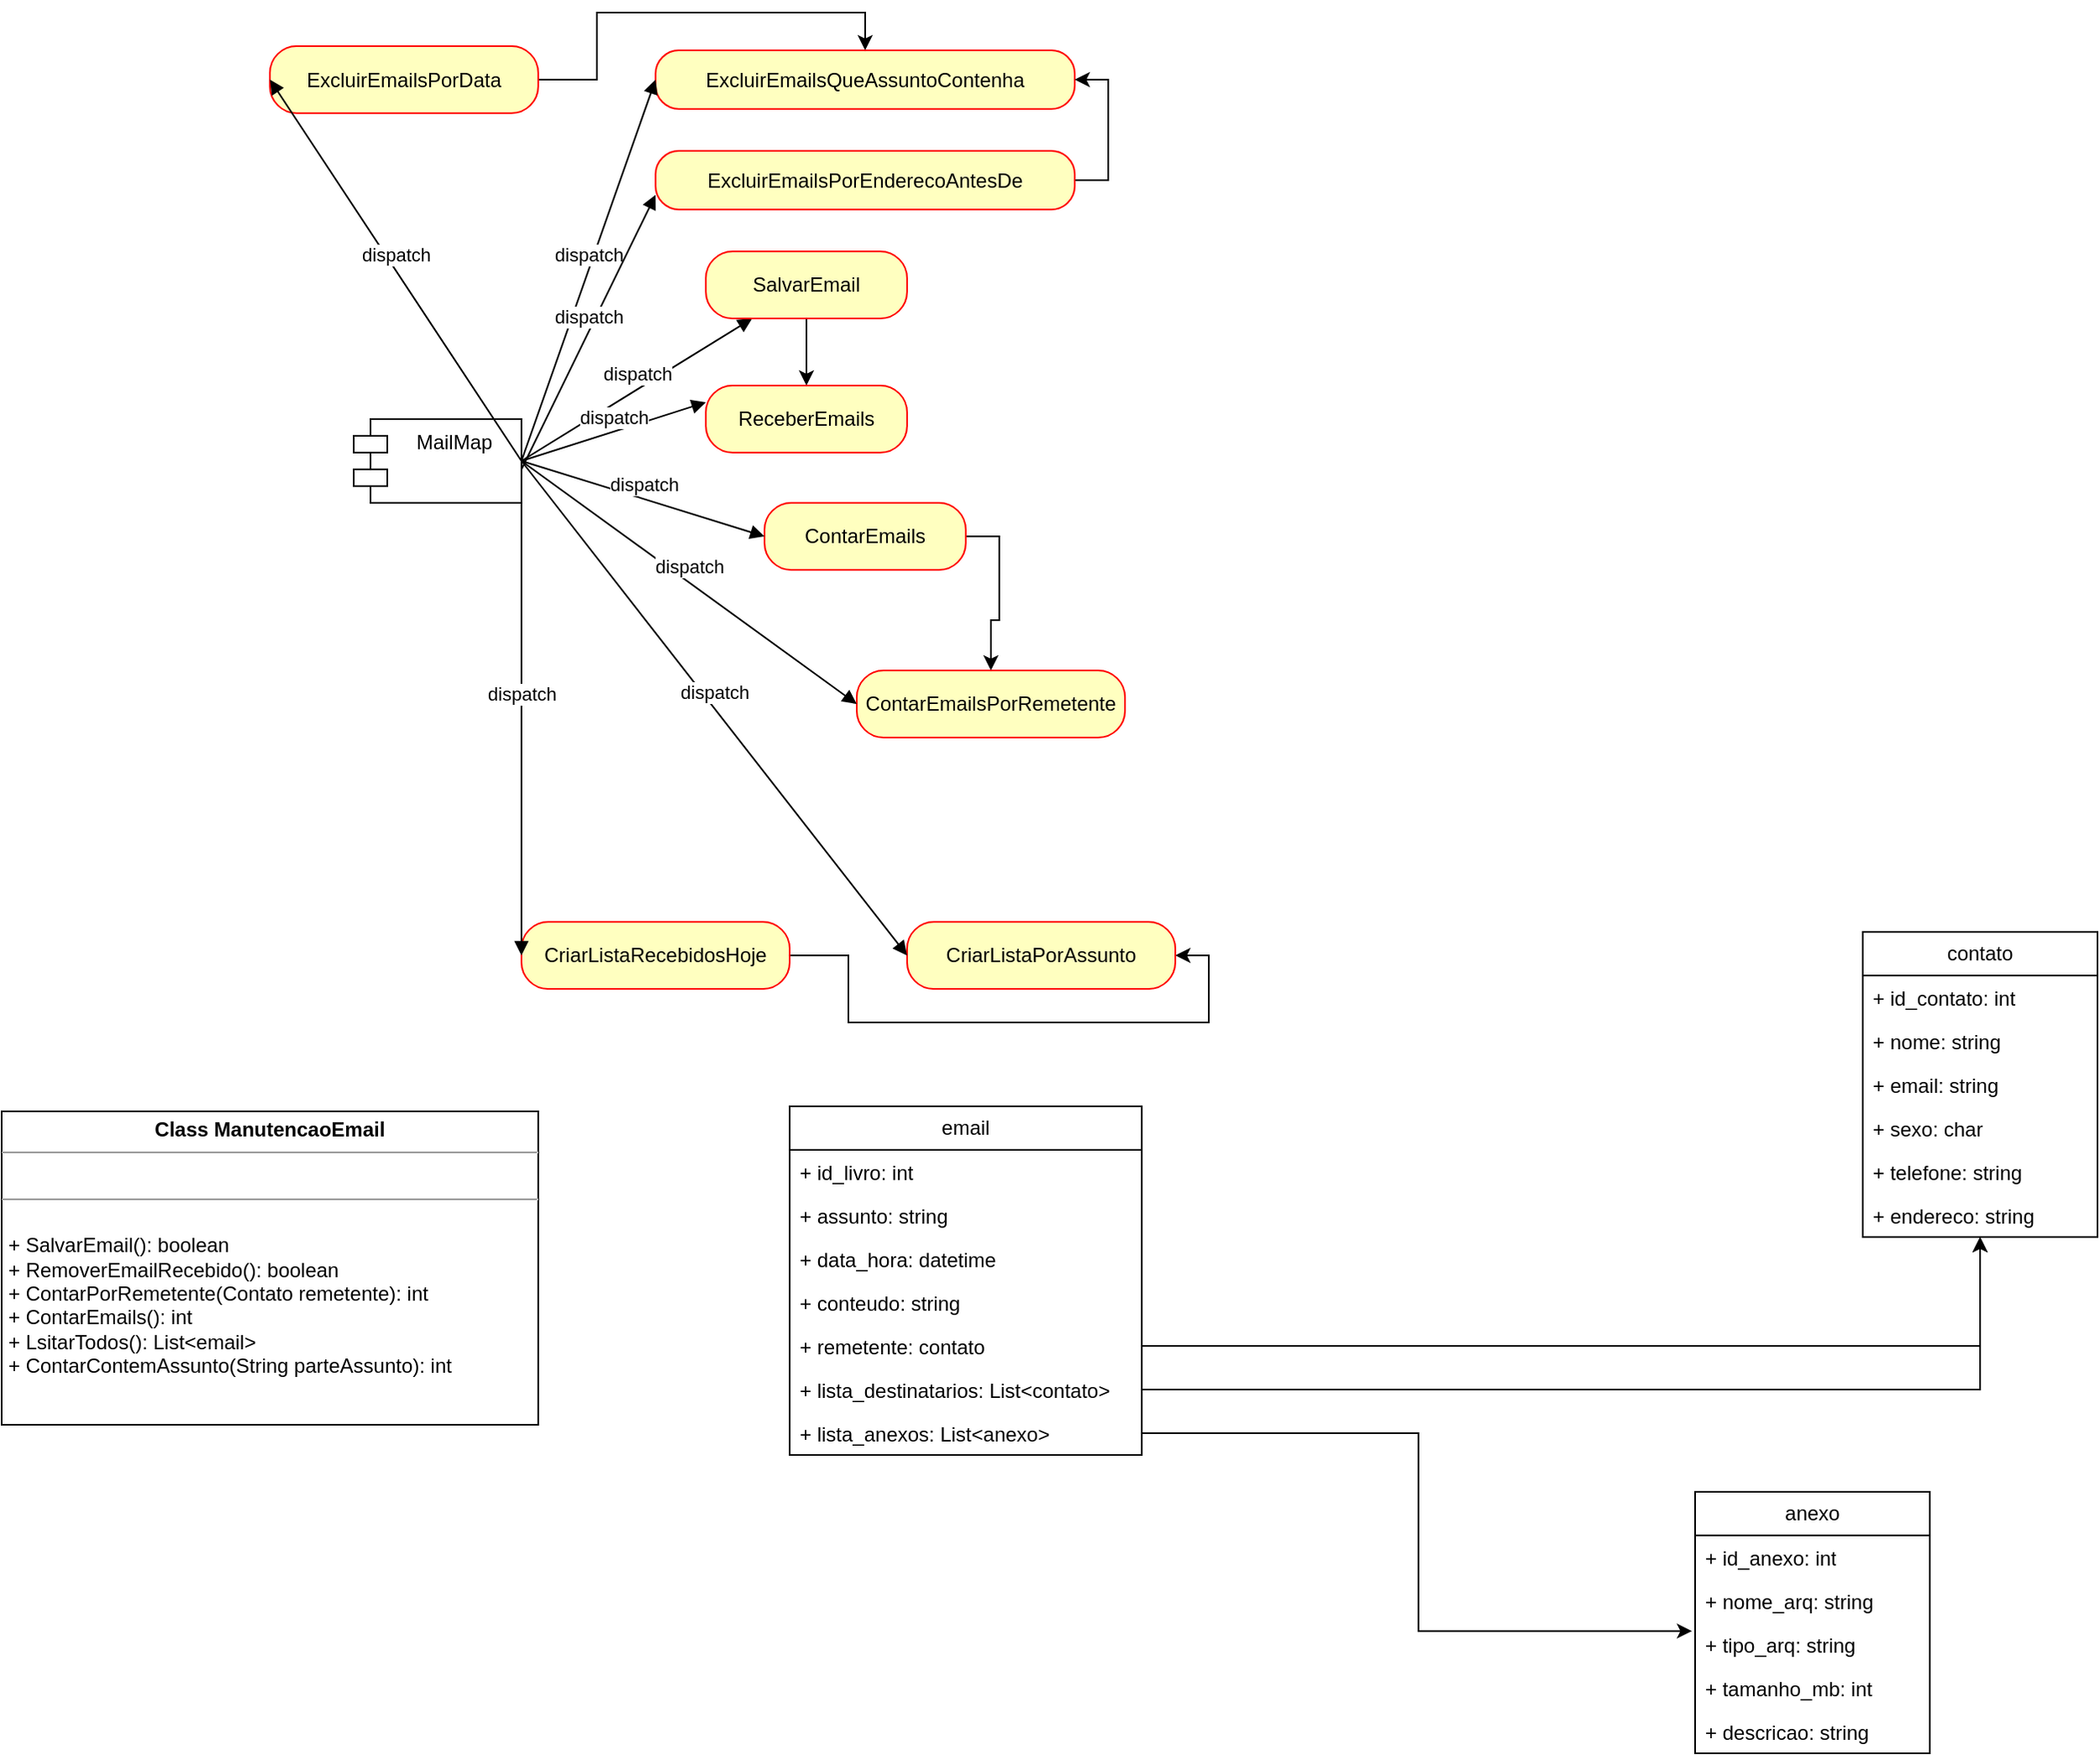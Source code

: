 <mxfile version="20.5.1" type="device" pages="2"><diagram name="Página-1" id="P6RTze07SMLhdZGsH7tR"><mxGraphModel dx="1946" dy="1400" grid="1" gridSize="10" guides="1" tooltips="1" connect="1" arrows="1" fold="1" page="0" pageScale="0.5" pageWidth="827" pageHeight="1169" math="0" shadow="0"><root><mxCell id="0"/><mxCell id="1" parent="0"/><mxCell id="bWB5HU2DyL7P9xEXCVta-12" value="email" style="swimlane;fontStyle=0;childLayout=stackLayout;horizontal=1;startSize=26;fillColor=none;horizontalStack=0;resizeParent=1;resizeParentMax=0;resizeLast=0;collapsible=1;marginBottom=0;whiteSpace=wrap;html=1;" parent="1" vertex="1"><mxGeometry x="40" y="220" width="210" height="208" as="geometry"/></mxCell><mxCell id="tcx8inSMVFt6JUJdeJ5o-15" value="+ id_livro: int" style="text;strokeColor=none;fillColor=none;align=left;verticalAlign=top;spacingLeft=4;spacingRight=4;overflow=hidden;rotatable=0;points=[[0,0.5],[1,0.5]];portConstraint=eastwest;whiteSpace=wrap;html=1;" parent="bWB5HU2DyL7P9xEXCVta-12" vertex="1"><mxGeometry y="26" width="210" height="26" as="geometry"/></mxCell><mxCell id="bWB5HU2DyL7P9xEXCVta-13" value="+ assunto: string" style="text;strokeColor=none;fillColor=none;align=left;verticalAlign=top;spacingLeft=4;spacingRight=4;overflow=hidden;rotatable=0;points=[[0,0.5],[1,0.5]];portConstraint=eastwest;whiteSpace=wrap;html=1;" parent="bWB5HU2DyL7P9xEXCVta-12" vertex="1"><mxGeometry y="52" width="210" height="26" as="geometry"/></mxCell><mxCell id="bWB5HU2DyL7P9xEXCVta-14" value="+ data_hora: datetime" style="text;strokeColor=none;fillColor=none;align=left;verticalAlign=top;spacingLeft=4;spacingRight=4;overflow=hidden;rotatable=0;points=[[0,0.5],[1,0.5]];portConstraint=eastwest;whiteSpace=wrap;html=1;" parent="bWB5HU2DyL7P9xEXCVta-12" vertex="1"><mxGeometry y="78" width="210" height="26" as="geometry"/></mxCell><mxCell id="tcx8inSMVFt6JUJdeJ5o-1" value="+ conteudo: string" style="text;strokeColor=none;fillColor=none;align=left;verticalAlign=top;spacingLeft=4;spacingRight=4;overflow=hidden;rotatable=0;points=[[0,0.5],[1,0.5]];portConstraint=eastwest;whiteSpace=wrap;html=1;" parent="bWB5HU2DyL7P9xEXCVta-12" vertex="1"><mxGeometry y="104" width="210" height="26" as="geometry"/></mxCell><mxCell id="tcx8inSMVFt6JUJdeJ5o-4" value="+ remetente: contato" style="text;strokeColor=none;fillColor=none;align=left;verticalAlign=top;spacingLeft=4;spacingRight=4;overflow=hidden;rotatable=0;points=[[0,0.5],[1,0.5]];portConstraint=eastwest;whiteSpace=wrap;html=1;" parent="bWB5HU2DyL7P9xEXCVta-12" vertex="1"><mxGeometry y="130" width="210" height="26" as="geometry"/></mxCell><mxCell id="tcx8inSMVFt6JUJdeJ5o-3" value="+ lista_destinatarios: List&amp;lt;contato&amp;gt;" style="text;strokeColor=none;fillColor=none;align=left;verticalAlign=top;spacingLeft=4;spacingRight=4;overflow=hidden;rotatable=0;points=[[0,0.5],[1,0.5]];portConstraint=eastwest;whiteSpace=wrap;html=1;" parent="bWB5HU2DyL7P9xEXCVta-12" vertex="1"><mxGeometry y="156" width="210" height="26" as="geometry"/></mxCell><mxCell id="tcx8inSMVFt6JUJdeJ5o-2" value="+ lista_anexos: List&amp;lt;anexo&amp;gt;" style="text;strokeColor=none;fillColor=none;align=left;verticalAlign=top;spacingLeft=4;spacingRight=4;overflow=hidden;rotatable=0;points=[[0,0.5],[1,0.5]];portConstraint=eastwest;whiteSpace=wrap;html=1;" parent="bWB5HU2DyL7P9xEXCVta-12" vertex="1"><mxGeometry y="182" width="210" height="26" as="geometry"/></mxCell><mxCell id="bWB5HU2DyL7P9xEXCVta-42" style="edgeStyle=orthogonalEdgeStyle;rounded=0;orthogonalLoop=1;jettySize=auto;html=1;entryX=-0.013;entryY=0.195;entryDx=0;entryDy=0;entryPerimeter=0;" parent="1" source="tcx8inSMVFt6JUJdeJ5o-2" target="bWB5HU2DyL7P9xEXCVta-40" edge="1"><mxGeometry relative="1" as="geometry"/></mxCell><mxCell id="bWB5HU2DyL7P9xEXCVta-16" value="contato" style="swimlane;fontStyle=0;childLayout=stackLayout;horizontal=1;startSize=26;fillColor=none;horizontalStack=0;resizeParent=1;resizeParentMax=0;resizeLast=0;collapsible=1;marginBottom=0;whiteSpace=wrap;html=1;" parent="1" vertex="1"><mxGeometry x="680" y="116" width="140" height="182" as="geometry"/></mxCell><mxCell id="I4EgJCwwATL2IRZ8oYYQ-4" value="+ id_contato: int" style="text;strokeColor=none;fillColor=none;align=left;verticalAlign=top;spacingLeft=4;spacingRight=4;overflow=hidden;rotatable=0;points=[[0,0.5],[1,0.5]];portConstraint=eastwest;whiteSpace=wrap;html=1;" parent="bWB5HU2DyL7P9xEXCVta-16" vertex="1"><mxGeometry y="26" width="140" height="26" as="geometry"/></mxCell><mxCell id="bWB5HU2DyL7P9xEXCVta-17" value="+ nome: string" style="text;strokeColor=none;fillColor=none;align=left;verticalAlign=top;spacingLeft=4;spacingRight=4;overflow=hidden;rotatable=0;points=[[0,0.5],[1,0.5]];portConstraint=eastwest;whiteSpace=wrap;html=1;" parent="bWB5HU2DyL7P9xEXCVta-16" vertex="1"><mxGeometry y="52" width="140" height="26" as="geometry"/></mxCell><mxCell id="bWB5HU2DyL7P9xEXCVta-18" value="+ email: string" style="text;strokeColor=none;fillColor=none;align=left;verticalAlign=top;spacingLeft=4;spacingRight=4;overflow=hidden;rotatable=0;points=[[0,0.5],[1,0.5]];portConstraint=eastwest;whiteSpace=wrap;html=1;" parent="bWB5HU2DyL7P9xEXCVta-16" vertex="1"><mxGeometry y="78" width="140" height="26" as="geometry"/></mxCell><mxCell id="I4EgJCwwATL2IRZ8oYYQ-2" value="+ sexo: char" style="text;strokeColor=none;fillColor=none;align=left;verticalAlign=top;spacingLeft=4;spacingRight=4;overflow=hidden;rotatable=0;points=[[0,0.5],[1,0.5]];portConstraint=eastwest;whiteSpace=wrap;html=1;" parent="bWB5HU2DyL7P9xEXCVta-16" vertex="1"><mxGeometry y="104" width="140" height="26" as="geometry"/></mxCell><mxCell id="I4EgJCwwATL2IRZ8oYYQ-1" value="+ telefone: string" style="text;strokeColor=none;fillColor=none;align=left;verticalAlign=top;spacingLeft=4;spacingRight=4;overflow=hidden;rotatable=0;points=[[0,0.5],[1,0.5]];portConstraint=eastwest;whiteSpace=wrap;html=1;" parent="bWB5HU2DyL7P9xEXCVta-16" vertex="1"><mxGeometry y="130" width="140" height="26" as="geometry"/></mxCell><mxCell id="bWB5HU2DyL7P9xEXCVta-19" value="+ endereco: string" style="text;strokeColor=none;fillColor=none;align=left;verticalAlign=top;spacingLeft=4;spacingRight=4;overflow=hidden;rotatable=0;points=[[0,0.5],[1,0.5]];portConstraint=eastwest;whiteSpace=wrap;html=1;" parent="bWB5HU2DyL7P9xEXCVta-16" vertex="1"><mxGeometry y="156" width="140" height="26" as="geometry"/></mxCell><mxCell id="bWB5HU2DyL7P9xEXCVta-38" value="anexo" style="swimlane;fontStyle=0;childLayout=stackLayout;horizontal=1;startSize=26;fillColor=none;horizontalStack=0;resizeParent=1;resizeParentMax=0;resizeLast=0;collapsible=1;marginBottom=0;whiteSpace=wrap;html=1;" parent="1" vertex="1"><mxGeometry x="580" y="450" width="140" height="156" as="geometry"/></mxCell><mxCell id="I4EgJCwwATL2IRZ8oYYQ-5" value="+ id_anexo: int" style="text;strokeColor=none;fillColor=none;align=left;verticalAlign=top;spacingLeft=4;spacingRight=4;overflow=hidden;rotatable=0;points=[[0,0.5],[1,0.5]];portConstraint=eastwest;whiteSpace=wrap;html=1;" parent="bWB5HU2DyL7P9xEXCVta-38" vertex="1"><mxGeometry y="26" width="140" height="26" as="geometry"/></mxCell><mxCell id="bWB5HU2DyL7P9xEXCVta-39" value="+ nome_arq: string" style="text;strokeColor=none;fillColor=none;align=left;verticalAlign=top;spacingLeft=4;spacingRight=4;overflow=hidden;rotatable=0;points=[[0,0.5],[1,0.5]];portConstraint=eastwest;whiteSpace=wrap;html=1;" parent="bWB5HU2DyL7P9xEXCVta-38" vertex="1"><mxGeometry y="52" width="140" height="26" as="geometry"/></mxCell><mxCell id="bWB5HU2DyL7P9xEXCVta-40" value="+ tipo_arq: string" style="text;strokeColor=none;fillColor=none;align=left;verticalAlign=top;spacingLeft=4;spacingRight=4;overflow=hidden;rotatable=0;points=[[0,0.5],[1,0.5]];portConstraint=eastwest;whiteSpace=wrap;html=1;" parent="bWB5HU2DyL7P9xEXCVta-38" vertex="1"><mxGeometry y="78" width="140" height="26" as="geometry"/></mxCell><mxCell id="bWB5HU2DyL7P9xEXCVta-41" value="+ tamanho_mb: int" style="text;strokeColor=none;fillColor=none;align=left;verticalAlign=top;spacingLeft=4;spacingRight=4;overflow=hidden;rotatable=0;points=[[0,0.5],[1,0.5]];portConstraint=eastwest;whiteSpace=wrap;html=1;" parent="bWB5HU2DyL7P9xEXCVta-38" vertex="1"><mxGeometry y="104" width="140" height="26" as="geometry"/></mxCell><mxCell id="I4EgJCwwATL2IRZ8oYYQ-3" value="+ descricao: string" style="text;strokeColor=none;fillColor=none;align=left;verticalAlign=top;spacingLeft=4;spacingRight=4;overflow=hidden;rotatable=0;points=[[0,0.5],[1,0.5]];portConstraint=eastwest;whiteSpace=wrap;html=1;" parent="bWB5HU2DyL7P9xEXCVta-38" vertex="1"><mxGeometry y="130" width="140" height="26" as="geometry"/></mxCell><mxCell id="tcx8inSMVFt6JUJdeJ5o-5" style="edgeStyle=orthogonalEdgeStyle;rounded=0;orthogonalLoop=1;jettySize=auto;html=1;" parent="1" source="tcx8inSMVFt6JUJdeJ5o-4" target="bWB5HU2DyL7P9xEXCVta-16" edge="1"><mxGeometry relative="1" as="geometry"><mxPoint x="320" y="379" as="sourcePoint"/><mxPoint x="419" y="170" as="targetPoint"/></mxGeometry></mxCell><mxCell id="tcx8inSMVFt6JUJdeJ5o-22" style="edgeStyle=orthogonalEdgeStyle;rounded=0;orthogonalLoop=1;jettySize=auto;html=1;" parent="1" source="tcx8inSMVFt6JUJdeJ5o-3" target="bWB5HU2DyL7P9xEXCVta-16" edge="1"><mxGeometry relative="1" as="geometry"><mxPoint x="260" y="373" as="sourcePoint"/><mxPoint x="760" y="230" as="targetPoint"/></mxGeometry></mxCell><object label="&lt;p style=&quot;margin:0px;margin-top:4px;text-align:center;&quot;&gt;&lt;b&gt;Class ManutencaoEmail&lt;/b&gt;&lt;/p&gt;&lt;hr size=&quot;1&quot;&gt;&lt;p style=&quot;margin:0px;margin-left:4px;&quot;&gt;&lt;br&gt;&lt;/p&gt;&lt;hr size=&quot;1&quot;&gt;&lt;p style=&quot;margin:0px;margin-left:4px;&quot;&gt;&lt;br&gt;&lt;/p&gt;&lt;p style=&quot;margin:0px;margin-left:4px;&quot;&gt;+&amp;nbsp;SalvarEmail(): boolean&lt;/p&gt;&lt;p style=&quot;margin:0px;margin-left:4px;&quot;&gt;+ RemoverEmailRecebido(): boolean&lt;/p&gt;&lt;p style=&quot;margin:0px;margin-left:4px;&quot;&gt;+ ContarPorRemetente(Contato remetente): int&lt;/p&gt;&lt;p style=&quot;margin:0px;margin-left:4px;&quot;&gt;+ ContarEmails(): int&lt;/p&gt;&lt;p style=&quot;margin:0px;margin-left:4px;&quot;&gt;+ LsitarTodos(): List&amp;lt;email&amp;gt;&amp;nbsp;&lt;/p&gt;&lt;p style=&quot;margin:0px;margin-left:4px;&quot;&gt;+ ContarContemAssunto(String parteAssunto): int&lt;/p&gt;" ContarEmailPorRemetent="int" id="tcx8inSMVFt6JUJdeJ5o-27"><mxCell style="verticalAlign=top;align=left;overflow=fill;fontSize=12;fontFamily=Helvetica;html=1;whiteSpace=wrap;" parent="1" vertex="1"><mxGeometry x="-430" y="223" width="320" height="187" as="geometry"/></mxCell></object><mxCell id="3" value="MailMap" style="shape=module;align=left;spacingLeft=20;align=center;verticalAlign=top;" parent="1" vertex="1"><mxGeometry x="-220" y="-190" width="100" height="50" as="geometry"/></mxCell><mxCell id="4" value="dispatch" style="html=1;verticalAlign=bottom;endArrow=block;rounded=0;exitX=1;exitY=0.5;exitDx=0;exitDy=0;" parent="1" source="3" target="5" edge="1"><mxGeometry width="80" relative="1" as="geometry"><mxPoint x="-110" y="-165.5" as="sourcePoint"/><mxPoint x="-30" y="-165.5" as="targetPoint"/></mxGeometry></mxCell><mxCell id="U0CzOAGbcD_eD7emjEz_-27" style="edgeStyle=orthogonalEdgeStyle;rounded=0;orthogonalLoop=1;jettySize=auto;html=1;entryX=0.5;entryY=0;entryDx=0;entryDy=0;" edge="1" parent="1" source="5" target="8"><mxGeometry relative="1" as="geometry"><Array as="points"/></mxGeometry></mxCell><mxCell id="5" value="SalvarEmail" style="rounded=1;whiteSpace=wrap;html=1;arcSize=40;fontColor=#000000;fillColor=#ffffc0;strokeColor=#ff0000;" parent="1" vertex="1"><mxGeometry x="-10" y="-290" width="120" height="40" as="geometry"/></mxCell><mxCell id="8" value="ReceberEmails" style="rounded=1;whiteSpace=wrap;html=1;arcSize=40;fontColor=#000000;fillColor=#ffffc0;strokeColor=#ff0000;" parent="1" vertex="1"><mxGeometry x="-10" y="-210" width="120" height="40" as="geometry"/></mxCell><mxCell id="U0CzOAGbcD_eD7emjEz_-31" style="edgeStyle=orthogonalEdgeStyle;rounded=0;orthogonalLoop=1;jettySize=auto;html=1;exitX=1;exitY=0.5;exitDx=0;exitDy=0;entryX=0.5;entryY=0;entryDx=0;entryDy=0;" edge="1" parent="1" source="9" target="10"><mxGeometry relative="1" as="geometry"/></mxCell><mxCell id="9" value="ContarEmails" style="rounded=1;whiteSpace=wrap;html=1;arcSize=40;fontColor=#000000;fillColor=#ffffc0;strokeColor=#ff0000;" parent="1" vertex="1"><mxGeometry x="25" y="-140" width="120" height="40" as="geometry"/></mxCell><mxCell id="10" value="ContarEmailsPorRemetente" style="rounded=1;whiteSpace=wrap;html=1;arcSize=40;fontColor=#000000;fillColor=#ffffc0;strokeColor=#ff0000;" parent="1" vertex="1"><mxGeometry x="80" y="-40" width="160" height="40" as="geometry"/></mxCell><mxCell id="12" value="dispatch" style="html=1;verticalAlign=bottom;endArrow=block;rounded=0;exitX=1;exitY=0.5;exitDx=0;exitDy=0;entryX=0;entryY=0.5;entryDx=0;entryDy=0;" parent="1" source="3" target="9" edge="1"><mxGeometry width="80" relative="1" as="geometry"><mxPoint x="-110" y="-155" as="sourcePoint"/><mxPoint x="-30" y="-155" as="targetPoint"/></mxGeometry></mxCell><mxCell id="13" value="dispatch" style="html=1;verticalAlign=bottom;endArrow=block;rounded=0;exitX=1;exitY=0.5;exitDx=0;exitDy=0;entryX=0;entryY=0.5;entryDx=0;entryDy=0;" parent="1" source="3" target="10" edge="1"><mxGeometry width="80" relative="1" as="geometry"><mxPoint x="-140" y="39.5" as="sourcePoint"/><mxPoint x="-80" y="40" as="targetPoint"/></mxGeometry></mxCell><mxCell id="15" value="dispatch" style="html=1;verticalAlign=bottom;endArrow=block;rounded=0;exitX=1;exitY=0.5;exitDx=0;exitDy=0;entryX=0;entryY=0.25;entryDx=0;entryDy=0;" parent="1" source="3" target="8" edge="1"><mxGeometry width="80" relative="1" as="geometry"><mxPoint x="-90" y="-135" as="sourcePoint"/><mxPoint x="-10" y="-135" as="targetPoint"/></mxGeometry></mxCell><mxCell id="U0CzOAGbcD_eD7emjEz_-29" style="edgeStyle=orthogonalEdgeStyle;rounded=0;orthogonalLoop=1;jettySize=auto;html=1;exitX=1;exitY=0.5;exitDx=0;exitDy=0;entryX=1;entryY=0.5;entryDx=0;entryDy=0;" edge="1" parent="1" source="22" target="16"><mxGeometry relative="1" as="geometry"/></mxCell><mxCell id="16" value="CriarListaPorAssunto" style="rounded=1;whiteSpace=wrap;html=1;arcSize=40;fontColor=#000000;fillColor=#ffffc0;strokeColor=#ff0000;" parent="1" vertex="1"><mxGeometry x="110" y="110" width="160" height="40" as="geometry"/></mxCell><mxCell id="17" value="dispatch" style="html=1;verticalAlign=bottom;endArrow=block;rounded=0;exitX=1;exitY=0.5;exitDx=0;exitDy=0;entryX=0;entryY=0.5;entryDx=0;entryDy=0;" parent="1" source="3" target="16" edge="1"><mxGeometry width="80" relative="1" as="geometry"><mxPoint x="10" y="-140" as="sourcePoint"/><mxPoint x="90" y="-242.5" as="targetPoint"/></mxGeometry></mxCell><mxCell id="U0CzOAGbcD_eD7emjEz_-30" style="edgeStyle=orthogonalEdgeStyle;rounded=0;orthogonalLoop=1;jettySize=auto;html=1;entryX=0.5;entryY=0;entryDx=0;entryDy=0;" edge="1" parent="1" source="18" target="24"><mxGeometry relative="1" as="geometry"/></mxCell><mxCell id="18" value="ExcluirEmailsPorData" style="rounded=1;whiteSpace=wrap;html=1;arcSize=40;fontColor=#000000;fillColor=#ffffc0;strokeColor=#ff0000;" parent="1" vertex="1"><mxGeometry x="-270" y="-412.5" width="160" height="40" as="geometry"/></mxCell><mxCell id="19" value="dispatch" style="html=1;verticalAlign=bottom;endArrow=block;rounded=0;entryX=0;entryY=0.5;entryDx=0;entryDy=0;exitX=1;exitY=0.5;exitDx=0;exitDy=0;" parent="1" source="3" target="18" edge="1"><mxGeometry width="80" relative="1" as="geometry"><mxPoint x="-110" y="-150" as="sourcePoint"/><mxPoint x="90" y="-122.5" as="targetPoint"/></mxGeometry></mxCell><mxCell id="22" value="CriarListaRecebidosHoje" style="rounded=1;whiteSpace=wrap;html=1;arcSize=40;fontColor=#000000;fillColor=#ffffc0;strokeColor=#ff0000;" parent="1" vertex="1"><mxGeometry x="-120" y="110" width="160" height="40" as="geometry"/></mxCell><mxCell id="23" value="dispatch" style="html=1;verticalAlign=bottom;endArrow=block;rounded=0;entryX=0;entryY=0.5;entryDx=0;entryDy=0;exitX=1;exitY=0.5;exitDx=0;exitDy=0;" parent="1" source="3" target="22" edge="1"><mxGeometry width="80" relative="1" as="geometry"><mxPoint x="-120" y="-185" as="sourcePoint"/><mxPoint x="90" y="-77.5" as="targetPoint"/></mxGeometry></mxCell><mxCell id="24" value="ExcluirEmailsQueAssuntoContenha" style="rounded=1;whiteSpace=wrap;html=1;arcSize=40;fontColor=#000000;fillColor=#ffffc0;strokeColor=#ff0000;" parent="1" vertex="1"><mxGeometry x="-40" y="-410" width="250" height="35" as="geometry"/></mxCell><mxCell id="25" value="dispatch" style="html=1;verticalAlign=bottom;endArrow=block;rounded=0;entryX=0;entryY=0.5;entryDx=0;entryDy=0;exitX=1;exitY=0.5;exitDx=0;exitDy=0;" parent="1" source="3" target="24" edge="1"><mxGeometry width="80" relative="1" as="geometry"><mxPoint x="-335" y="-470" as="sourcePoint"/><mxPoint x="-125" y="-427.5" as="targetPoint"/></mxGeometry></mxCell><mxCell id="U0CzOAGbcD_eD7emjEz_-28" style="edgeStyle=orthogonalEdgeStyle;rounded=0;orthogonalLoop=1;jettySize=auto;html=1;exitX=1;exitY=0.5;exitDx=0;exitDy=0;entryX=1;entryY=0.5;entryDx=0;entryDy=0;" edge="1" parent="1" source="26" target="24"><mxGeometry relative="1" as="geometry"/></mxCell><mxCell id="26" value="ExcluirEmailsPorEnderecoAntesDe" style="rounded=1;whiteSpace=wrap;html=1;arcSize=40;fontColor=#000000;fillColor=#ffffc0;strokeColor=#ff0000;" parent="1" vertex="1"><mxGeometry x="-40" y="-350" width="250" height="35" as="geometry"/></mxCell><mxCell id="27" value="dispatch" style="html=1;verticalAlign=bottom;endArrow=block;rounded=0;entryX=0;entryY=0.75;entryDx=0;entryDy=0;" parent="1" target="26" edge="1"><mxGeometry width="80" relative="1" as="geometry"><mxPoint x="-120" y="-160" as="sourcePoint"/><mxPoint x="-30" y="-382.5" as="targetPoint"/></mxGeometry></mxCell></root></mxGraphModel></diagram><diagram id="kC9KvIrxQ1ybHJjklsz6" name="Página-2"><mxGraphModel grid="1" page="1" gridSize="10" guides="1" tooltips="1" connect="1" arrows="1" fold="1" pageScale="1" pageWidth="827" pageHeight="1169" math="0" shadow="0">&#xa;      <root>&#xa;        <mxCell id="0"/>&#xa;        <mxCell id="1" parent="0"/>&#xa;        <mxCell id="PjCL33VSLlb1CDlnu6tP-1" value="&lt;h1&gt;Problema&lt;/h1&gt;&lt;p&gt;Desenvolver um sistema que emita para o usuário, faturas, como também permita a compra de pacotes de uma assinatura de TV. Para cada pacote adicionado, deve-se validar se o cliente está em dias com o pagamento da fatura.&lt;br&gt;O usuário pode pedir assistência técnica para a operadora, mas o cliente deverá estar em dias.&lt;br&gt;O usuário pode excluir um pacotes, porém após carência do mesmo.&lt;/p&gt;" style="text;html=1;strokeColor=none;fillColor=none;spacing=5;spacingTop=-20;whiteSpace=wrap;overflow=hidden;rounded=0;" vertex="1" parent="1">&#xa;          <mxGeometry x="70" y="20" width="340" height="180" as="geometry"/>&#xa;        </mxCell>&#xa;        <mxCell id="PjCL33VSLlb1CDlnu6tP-2" value="Fatura" style="html=1;whiteSpace=wrap;" vertex="1" parent="1">&#xa;          <mxGeometry x="380" y="390" width="110" height="50" as="geometry"/>&#xa;        </mxCell>&#xa;        <mxCell id="PjCL33VSLlb1CDlnu6tP-3" value="Pacote" style="html=1;whiteSpace=wrap;" vertex="1" parent="1">&#xa;          <mxGeometry x="380" y="190" width="110" height="50" as="geometry"/>&#xa;        </mxCell>&#xa;        <mxCell id="PjCL33VSLlb1CDlnu6tP-5" style="edgeStyle=orthogonalEdgeStyle;rounded=0;orthogonalLoop=1;jettySize=auto;html=1;entryX=0;entryY=0.5;entryDx=0;entryDy=0;" edge="1" parent="1" source="PjCL33VSLlb1CDlnu6tP-4" target="PjCL33VSLlb1CDlnu6tP-3">&#xa;          <mxGeometry relative="1" as="geometry"/>&#xa;        </mxCell>&#xa;        <mxCell id="PjCL33VSLlb1CDlnu6tP-6" style="edgeStyle=orthogonalEdgeStyle;rounded=0;orthogonalLoop=1;jettySize=auto;html=1;entryX=0;entryY=0.6;entryDx=0;entryDy=0;entryPerimeter=0;" edge="1" parent="1" source="PjCL33VSLlb1CDlnu6tP-4" target="PjCL33VSLlb1CDlnu6tP-2">&#xa;          <mxGeometry relative="1" as="geometry"/>&#xa;        </mxCell>&#xa;        <mxCell id="PjCL33VSLlb1CDlnu6tP-39" style="edgeStyle=orthogonalEdgeStyle;rounded=0;orthogonalLoop=1;jettySize=auto;html=1;entryX=0;entryY=0.5;entryDx=0;entryDy=0;" edge="1" parent="1" source="PjCL33VSLlb1CDlnu6tP-4" target="PjCL33VSLlb1CDlnu6tP-38">&#xa;          <mxGeometry relative="1" as="geometry"/>&#xa;        </mxCell>&#xa;        <mxCell id="PjCL33VSLlb1CDlnu6tP-4" value="Usuário" style="html=1;whiteSpace=wrap;" vertex="1" parent="1">&#xa;          <mxGeometry x="100" y="300" width="110" height="50" as="geometry"/>&#xa;        </mxCell>&#xa;        <mxCell id="PjCL33VSLlb1CDlnu6tP-13" style="edgeStyle=orthogonalEdgeStyle;rounded=0;orthogonalLoop=1;jettySize=auto;html=1;entryX=0;entryY=0.5;entryDx=0;entryDy=0;" edge="1" parent="1" source="PjCL33VSLlb1CDlnu6tP-9" target="PjCL33VSLlb1CDlnu6tP-11">&#xa;          <mxGeometry relative="1" as="geometry"/>&#xa;        </mxCell>&#xa;        <mxCell id="PjCL33VSLlb1CDlnu6tP-16" style="edgeStyle=orthogonalEdgeStyle;rounded=0;orthogonalLoop=1;jettySize=auto;html=1;entryX=0;entryY=0.5;entryDx=0;entryDy=0;" edge="1" parent="1" source="PjCL33VSLlb1CDlnu6tP-9" target="PjCL33VSLlb1CDlnu6tP-14">&#xa;          <mxGeometry relative="1" as="geometry"/>&#xa;        </mxCell>&#xa;        <mxCell id="PjCL33VSLlb1CDlnu6tP-19" style="edgeStyle=orthogonalEdgeStyle;rounded=0;orthogonalLoop=1;jettySize=auto;html=1;entryX=0;entryY=0.5;entryDx=0;entryDy=0;" edge="1" parent="1" source="PjCL33VSLlb1CDlnu6tP-9" target="PjCL33VSLlb1CDlnu6tP-18">&#xa;          <mxGeometry relative="1" as="geometry"/>&#xa;        </mxCell>&#xa;        <mxCell id="PjCL33VSLlb1CDlnu6tP-23" style="edgeStyle=orthogonalEdgeStyle;rounded=0;orthogonalLoop=1;jettySize=auto;html=1;entryX=0;entryY=0.5;entryDx=0;entryDy=0;" edge="1" parent="1" source="PjCL33VSLlb1CDlnu6tP-9" target="PjCL33VSLlb1CDlnu6tP-21">&#xa;          <mxGeometry relative="1" as="geometry"/>&#xa;        </mxCell>&#xa;        <mxCell id="PjCL33VSLlb1CDlnu6tP-57" style="edgeStyle=orthogonalEdgeStyle;rounded=0;orthogonalLoop=1;jettySize=auto;html=1;entryX=1.066;entryY=0.397;entryDx=0;entryDy=0;entryPerimeter=0;" edge="1" parent="1" source="PjCL33VSLlb1CDlnu6tP-9" target="PjCL33VSLlb1CDlnu6tP-56">&#xa;          <mxGeometry relative="1" as="geometry"/>&#xa;        </mxCell>&#xa;        <mxCell id="PjCL33VSLlb1CDlnu6tP-9" value="Emissor de Fatura" style="shape=module;align=left;spacingLeft=20;align=center;verticalAlign=top;whiteSpace=wrap;html=1;" vertex="1" parent="1">&#xa;          <mxGeometry x="-100" y="505" width="100" height="50" as="geometry"/>&#xa;        </mxCell>&#xa;        <mxCell id="PjCL33VSLlb1CDlnu6tP-11" value="" style="ellipse;whiteSpace=wrap;html=1;aspect=fixed;" vertex="1" parent="1">&#xa;          <mxGeometry x="40" y="460" width="20" height="20" as="geometry"/>&#xa;        </mxCell>&#xa;        <mxCell id="PjCL33VSLlb1CDlnu6tP-12" value="Emitir fatura de usuário" style="text;html=1;strokeColor=none;fillColor=none;align=center;verticalAlign=middle;whiteSpace=wrap;rounded=0;" vertex="1" parent="1">&#xa;          <mxGeometry x="80" y="455" width="90" height="30" as="geometry"/>&#xa;        </mxCell>&#xa;        <mxCell id="PjCL33VSLlb1CDlnu6tP-14" value="" style="ellipse;whiteSpace=wrap;html=1;aspect=fixed;" vertex="1" parent="1">&#xa;          <mxGeometry x="40" y="541" width="20" height="20" as="geometry"/>&#xa;        </mxCell>&#xa;        <mxCell id="PjCL33VSLlb1CDlnu6tP-15" value="Listar Faturas Usuário" style="text;html=1;strokeColor=none;fillColor=none;align=center;verticalAlign=middle;whiteSpace=wrap;rounded=0;" vertex="1" parent="1">&#xa;          <mxGeometry x="80" y="536" width="90" height="30" as="geometry"/>&#xa;        </mxCell>&#xa;        <mxCell id="PjCL33VSLlb1CDlnu6tP-18" value="" style="ellipse;whiteSpace=wrap;html=1;aspect=fixed;" vertex="1" parent="1">&#xa;          <mxGeometry x="40" y="610" width="20" height="20" as="geometry"/>&#xa;        </mxCell>&#xa;        <mxCell id="PjCL33VSLlb1CDlnu6tP-20" value="Lista de pacotes do usuário" style="text;html=1;strokeColor=#FF2B0A;fillColor=none;align=center;verticalAlign=middle;whiteSpace=wrap;rounded=0;" vertex="1" parent="1">&#xa;          <mxGeometry x="80" y="605" width="90" height="30" as="geometry"/>&#xa;        </mxCell>&#xa;        <mxCell id="PjCL33VSLlb1CDlnu6tP-21" value="" style="ellipse;whiteSpace=wrap;html=1;aspect=fixed;" vertex="1" parent="1">&#xa;          <mxGeometry x="40" y="655" width="20" height="20" as="geometry"/>&#xa;        </mxCell>&#xa;        <mxCell id="PjCL33VSLlb1CDlnu6tP-22" value="Emitir situação Usuário" style="text;html=1;strokeColor=none;fillColor=none;align=center;verticalAlign=middle;whiteSpace=wrap;rounded=0;" vertex="1" parent="1">&#xa;          <mxGeometry x="80" y="650" width="90" height="30" as="geometry"/>&#xa;        </mxCell>&#xa;        <mxCell id="PjCL33VSLlb1CDlnu6tP-28" style="edgeStyle=orthogonalEdgeStyle;rounded=0;orthogonalLoop=1;jettySize=auto;html=1;entryX=1;entryY=0.5;entryDx=0;entryDy=0;" edge="1" parent="1" source="PjCL33VSLlb1CDlnu6tP-24" target="PjCL33VSLlb1CDlnu6tP-26">&#xa;          <mxGeometry relative="1" as="geometry"/>&#xa;        </mxCell>&#xa;        <mxCell id="PjCL33VSLlb1CDlnu6tP-31" style="edgeStyle=orthogonalEdgeStyle;rounded=0;orthogonalLoop=1;jettySize=auto;html=1;entryX=1;entryY=0.5;entryDx=0;entryDy=0;" edge="1" parent="1" source="PjCL33VSLlb1CDlnu6tP-24" target="PjCL33VSLlb1CDlnu6tP-29">&#xa;          <mxGeometry relative="1" as="geometry"/>&#xa;        </mxCell>&#xa;        <mxCell id="PjCL33VSLlb1CDlnu6tP-34" style="edgeStyle=orthogonalEdgeStyle;rounded=0;orthogonalLoop=1;jettySize=auto;html=1;" edge="1" parent="1" source="PjCL33VSLlb1CDlnu6tP-24" target="PjCL33VSLlb1CDlnu6tP-32">&#xa;          <mxGeometry relative="1" as="geometry"/>&#xa;        </mxCell>&#xa;        <mxCell id="PjCL33VSLlb1CDlnu6tP-36" style="edgeStyle=orthogonalEdgeStyle;rounded=0;orthogonalLoop=1;jettySize=auto;html=1;entryX=1;entryY=0.5;entryDx=0;entryDy=0;" edge="1" parent="1" source="PjCL33VSLlb1CDlnu6tP-24" target="PjCL33VSLlb1CDlnu6tP-35">&#xa;          <mxGeometry relative="1" as="geometry"/>&#xa;        </mxCell>&#xa;        <mxCell id="PjCL33VSLlb1CDlnu6tP-59" style="edgeStyle=orthogonalEdgeStyle;rounded=0;orthogonalLoop=1;jettySize=auto;html=1;" edge="1" parent="1" source="PjCL33VSLlb1CDlnu6tP-24" target="PjCL33VSLlb1CDlnu6tP-58">&#xa;          <mxGeometry relative="1" as="geometry"/>&#xa;        </mxCell>&#xa;        <mxCell id="PjCL33VSLlb1CDlnu6tP-24" value="Pacotes" style="shape=module;align=left;spacingLeft=20;align=center;verticalAlign=top;whiteSpace=wrap;html=1;" vertex="1" parent="1">&#xa;          <mxGeometry x="916" y="580" width="100" height="50" as="geometry"/>&#xa;        </mxCell>&#xa;        <mxCell id="PjCL33VSLlb1CDlnu6tP-26" value="" style="ellipse;whiteSpace=wrap;html=1;aspect=fixed;" vertex="1" parent="1">&#xa;          <mxGeometry x="836" y="510" width="20" height="20" as="geometry"/>&#xa;        </mxCell>&#xa;        <mxCell id="PjCL33VSLlb1CDlnu6tP-27" value="Listar Pacotes" style="text;html=1;strokeColor=none;fillColor=none;align=center;verticalAlign=middle;whiteSpace=wrap;rounded=0;" vertex="1" parent="1">&#xa;          <mxGeometry x="740" y="505" width="90" height="30" as="geometry"/>&#xa;        </mxCell>&#xa;        <mxCell id="PjCL33VSLlb1CDlnu6tP-29" value="" style="ellipse;whiteSpace=wrap;html=1;aspect=fixed;" vertex="1" parent="1">&#xa;          <mxGeometry x="836" y="566" width="20" height="20" as="geometry"/>&#xa;        </mxCell>&#xa;        <mxCell id="PjCL33VSLlb1CDlnu6tP-30" value="Contratar Pacote" style="text;html=1;strokeColor=none;fillColor=none;align=center;verticalAlign=middle;whiteSpace=wrap;rounded=0;" vertex="1" parent="1">&#xa;          <mxGeometry x="746" y="556" width="90" height="30" as="geometry"/>&#xa;        </mxCell>&#xa;        <mxCell id="PjCL33VSLlb1CDlnu6tP-32" value="" style="ellipse;whiteSpace=wrap;html=1;aspect=fixed;" vertex="1" parent="1">&#xa;          <mxGeometry x="836" y="616" width="20" height="20" as="geometry"/>&#xa;        </mxCell>&#xa;        <mxCell id="PjCL33VSLlb1CDlnu6tP-33" value="Excluir&lt;br&gt;Pacote do usuário" style="text;html=1;strokeColor=none;fillColor=none;align=center;verticalAlign=middle;whiteSpace=wrap;rounded=0;" vertex="1" parent="1">&#xa;          <mxGeometry x="746" y="606" width="90" height="30" as="geometry"/>&#xa;        </mxCell>&#xa;        <mxCell id="PjCL33VSLlb1CDlnu6tP-35" value="" style="ellipse;whiteSpace=wrap;html=1;aspect=fixed;" vertex="1" parent="1">&#xa;          <mxGeometry x="836" y="660" width="20" height="20" as="geometry"/>&#xa;        </mxCell>&#xa;        <mxCell id="PjCL33VSLlb1CDlnu6tP-37" value="Listar Pacotes do Usuário" style="text;html=1;strokeColor=none;fillColor=none;align=center;verticalAlign=middle;whiteSpace=wrap;rounded=0;" vertex="1" parent="1">&#xa;          <mxGeometry x="740" y="655" width="90" height="30" as="geometry"/>&#xa;        </mxCell>&#xa;        <mxCell id="PjCL33VSLlb1CDlnu6tP-38" value="Assistência Técnica" style="html=1;whiteSpace=wrap;" vertex="1" parent="1">&#xa;          <mxGeometry x="480" y="300" width="110" height="50" as="geometry"/>&#xa;        </mxCell>&#xa;        <mxCell id="PjCL33VSLlb1CDlnu6tP-49" style="edgeStyle=orthogonalEdgeStyle;rounded=0;orthogonalLoop=1;jettySize=auto;html=1;entryX=0.5;entryY=0;entryDx=0;entryDy=0;" edge="1" parent="1" source="PjCL33VSLlb1CDlnu6tP-40" target="PjCL33VSLlb1CDlnu6tP-46">&#xa;          <mxGeometry relative="1" as="geometry"/>&#xa;        </mxCell>&#xa;        <mxCell id="PjCL33VSLlb1CDlnu6tP-40" value="&lt;div style=&quot;box-sizing:border-box;width:100%;background:#e4e4e4;padding:2px;&quot;&gt;Fatura&lt;/div&gt;&lt;table style=&quot;width:100%;font-size:1em;&quot; cellpadding=&quot;2&quot; cellspacing=&quot;0&quot;&gt;&lt;tbody&gt;&lt;tr&gt;&lt;td&gt;PK&lt;/td&gt;&lt;td&gt;uniqueId&lt;/td&gt;&lt;/tr&gt;&lt;tr&gt;&lt;td&gt;FK1&lt;/td&gt;&lt;td&gt;foreignKey&lt;/td&gt;&lt;/tr&gt;&lt;tr&gt;&lt;td&gt;&lt;/td&gt;&lt;td&gt;fieldname&lt;/td&gt;&lt;/tr&gt;&lt;/tbody&gt;&lt;/table&gt;" style="verticalAlign=top;align=left;overflow=fill;html=1;whiteSpace=wrap;" vertex="1" parent="1">&#xa;          <mxGeometry x="-380" y="730" width="120" height="80" as="geometry"/>&#xa;        </mxCell>&#xa;        <mxCell id="PjCL33VSLlb1CDlnu6tP-44" style="edgeStyle=orthogonalEdgeStyle;rounded=0;orthogonalLoop=1;jettySize=auto;html=1;entryX=0;entryY=0.5;entryDx=0;entryDy=0;" edge="1" parent="1" source="PjCL33VSLlb1CDlnu6tP-41" target="PjCL33VSLlb1CDlnu6tP-43">&#xa;          <mxGeometry relative="1" as="geometry"/>&#xa;        </mxCell>&#xa;        <mxCell id="PjCL33VSLlb1CDlnu6tP-47" style="edgeStyle=orthogonalEdgeStyle;rounded=0;orthogonalLoop=1;jettySize=auto;html=1;entryX=0.5;entryY=1;entryDx=0;entryDy=0;" edge="1" parent="1" source="PjCL33VSLlb1CDlnu6tP-41" target="PjCL33VSLlb1CDlnu6tP-46">&#xa;          <mxGeometry relative="1" as="geometry"/>&#xa;        </mxCell>&#xa;        <mxCell id="PjCL33VSLlb1CDlnu6tP-41" value="&lt;div style=&quot;box-sizing:border-box;width:100%;background:#e4e4e4;padding:2px;&quot;&gt;Usuário&lt;/div&gt;&lt;table style=&quot;width:100%;font-size:1em;&quot; cellpadding=&quot;2&quot; cellspacing=&quot;0&quot;&gt;&lt;tbody&gt;&lt;tr&gt;&lt;td&gt;PK&lt;/td&gt;&lt;td&gt;uniqueId&lt;/td&gt;&lt;/tr&gt;&lt;tr&gt;&lt;td&gt;FK1&lt;/td&gt;&lt;td&gt;foreignKey&lt;/td&gt;&lt;/tr&gt;&lt;tr&gt;&lt;td&gt;&lt;/td&gt;&lt;td&gt;fieldname&lt;/td&gt;&lt;/tr&gt;&lt;/tbody&gt;&lt;/table&gt;" style="verticalAlign=top;align=left;overflow=fill;html=1;whiteSpace=wrap;" vertex="1" parent="1">&#xa;          <mxGeometry x="-340" y="985" width="120" height="80" as="geometry"/>&#xa;        </mxCell>&#xa;        <mxCell id="PjCL33VSLlb1CDlnu6tP-48" style="edgeStyle=orthogonalEdgeStyle;rounded=0;orthogonalLoop=1;jettySize=auto;html=1;entryX=0.995;entryY=0.573;entryDx=0;entryDy=0;entryPerimeter=0;" edge="1" parent="1" source="PjCL33VSLlb1CDlnu6tP-42" target="PjCL33VSLlb1CDlnu6tP-43">&#xa;          <mxGeometry relative="1" as="geometry"/>&#xa;        </mxCell>&#xa;        <mxCell id="PjCL33VSLlb1CDlnu6tP-42" value="&lt;div style=&quot;box-sizing:border-box;width:100%;background:#e4e4e4;padding:2px;&quot;&gt;Pacote&lt;/div&gt;&lt;table style=&quot;width:100%;font-size:1em;&quot; cellpadding=&quot;2&quot; cellspacing=&quot;0&quot;&gt;&lt;tbody&gt;&lt;tr&gt;&lt;td&gt;PK&lt;/td&gt;&lt;td&gt;uniqueId&lt;/td&gt;&lt;/tr&gt;&lt;tr&gt;&lt;td&gt;FK1&lt;/td&gt;&lt;td&gt;foreignKey&lt;/td&gt;&lt;/tr&gt;&lt;tr&gt;&lt;td&gt;&lt;/td&gt;&lt;td&gt;fieldname&lt;/td&gt;&lt;/tr&gt;&lt;/tbody&gt;&lt;/table&gt;" style="verticalAlign=top;align=left;overflow=fill;html=1;whiteSpace=wrap;" vertex="1" parent="1">&#xa;          <mxGeometry x="-60" y="825" width="120" height="80" as="geometry"/>&#xa;        </mxCell>&#xa;        <mxCell id="PjCL33VSLlb1CDlnu6tP-43" value="&lt;div style=&quot;box-sizing:border-box;width:100%;background:#e4e4e4;padding:2px;&quot;&gt;Pacote_usuario&lt;/div&gt;&lt;table style=&quot;width:100%;font-size:1em;&quot; cellpadding=&quot;2&quot; cellspacing=&quot;0&quot;&gt;&lt;tbody&gt;&lt;tr&gt;&lt;td&gt;PK&lt;/td&gt;&lt;td&gt;uniqueId&lt;/td&gt;&lt;/tr&gt;&lt;tr&gt;&lt;td&gt;FK1&lt;/td&gt;&lt;td&gt;foreignKey&lt;/td&gt;&lt;/tr&gt;&lt;tr&gt;&lt;td&gt;&lt;/td&gt;&lt;td&gt;fieldname&lt;/td&gt;&lt;/tr&gt;&lt;/tbody&gt;&lt;/table&gt;" style="verticalAlign=top;align=left;overflow=fill;html=1;whiteSpace=wrap;" vertex="1" parent="1">&#xa;          <mxGeometry x="-120" y="965" width="120" height="80" as="geometry"/>&#xa;        </mxCell>&#xa;        <mxCell id="PjCL33VSLlb1CDlnu6tP-46" value="&lt;div style=&quot;box-sizing:border-box;width:100%;background:#e4e4e4;padding:2px;&quot;&gt;Fatura_usuario&lt;/div&gt;&lt;table style=&quot;width:100%;font-size:1em;&quot; cellpadding=&quot;2&quot; cellspacing=&quot;0&quot;&gt;&lt;tbody&gt;&lt;tr&gt;&lt;td&gt;PK&lt;/td&gt;&lt;td&gt;uniqueId&lt;/td&gt;&lt;/tr&gt;&lt;tr&gt;&lt;td&gt;FK1&lt;/td&gt;&lt;td&gt;foreignKey&lt;/td&gt;&lt;/tr&gt;&lt;tr&gt;&lt;td&gt;&lt;/td&gt;&lt;td&gt;fieldname&lt;/td&gt;&lt;/tr&gt;&lt;/tbody&gt;&lt;/table&gt;" style="verticalAlign=top;align=left;overflow=fill;html=1;whiteSpace=wrap;" vertex="1" parent="1">&#xa;          <mxGeometry x="-290" y="855" width="120" height="80" as="geometry"/>&#xa;        </mxCell>&#xa;        <mxCell id="PjCL33VSLlb1CDlnu6tP-50" value="&lt;div style=&quot;box-sizing:border-box;width:100%;background:#e4e4e4;padding:2px;&quot;&gt;Pacote&lt;/div&gt;&lt;table style=&quot;width:100%;font-size:1em;&quot; cellpadding=&quot;2&quot; cellspacing=&quot;0&quot;&gt;&lt;tbody&gt;&lt;tr&gt;&lt;td&gt;PK&lt;/td&gt;&lt;td&gt;uniqueId&lt;/td&gt;&lt;/tr&gt;&lt;tr&gt;&lt;td&gt;FK1&lt;/td&gt;&lt;td&gt;foreignKey&lt;/td&gt;&lt;/tr&gt;&lt;tr&gt;&lt;td&gt;&lt;/td&gt;&lt;td&gt;fieldname&lt;/td&gt;&lt;/tr&gt;&lt;/tbody&gt;&lt;/table&gt;" style="verticalAlign=top;align=left;overflow=fill;html=1;whiteSpace=wrap;" vertex="1" parent="1">&#xa;          <mxGeometry x="790" y="950" width="134" height="75" as="geometry"/>&#xa;        </mxCell>&#xa;        <mxCell id="PjCL33VSLlb1CDlnu6tP-51" value="&lt;div style=&quot;box-sizing:border-box;width:100%;background:#e4e4e4;padding:2px;&quot;&gt;Usuário&lt;/div&gt;&lt;table style=&quot;width:100%;font-size:1em;&quot; cellpadding=&quot;2&quot; cellspacing=&quot;0&quot;&gt;&lt;tbody&gt;&lt;tr&gt;&lt;td&gt;PK&lt;/td&gt;&lt;td&gt;uniqueId&lt;/td&gt;&lt;/tr&gt;&lt;tr&gt;&lt;td&gt;FK1&lt;/td&gt;&lt;td&gt;foreignKey&lt;/td&gt;&lt;/tr&gt;&lt;tr&gt;&lt;td&gt;&lt;/td&gt;&lt;td&gt;fieldname&lt;/td&gt;&lt;/tr&gt;&lt;/tbody&gt;&lt;/table&gt;" style="verticalAlign=top;align=left;overflow=fill;html=1;whiteSpace=wrap;" vertex="1" parent="1">&#xa;          <mxGeometry x="1049" y="1080" width="134" height="75" as="geometry"/>&#xa;        </mxCell>&#xa;        <mxCell id="PjCL33VSLlb1CDlnu6tP-53" style="edgeStyle=orthogonalEdgeStyle;rounded=0;orthogonalLoop=1;jettySize=auto;html=1;" edge="1" parent="1" source="PjCL33VSLlb1CDlnu6tP-52" target="PjCL33VSLlb1CDlnu6tP-51">&#xa;          <mxGeometry relative="1" as="geometry"/>&#xa;        </mxCell>&#xa;        <mxCell id="PjCL33VSLlb1CDlnu6tP-54" style="edgeStyle=orthogonalEdgeStyle;rounded=0;orthogonalLoop=1;jettySize=auto;html=1;" edge="1" parent="1" source="PjCL33VSLlb1CDlnu6tP-52" target="PjCL33VSLlb1CDlnu6tP-50">&#xa;          <mxGeometry relative="1" as="geometry"/>&#xa;        </mxCell>&#xa;        <mxCell id="PjCL33VSLlb1CDlnu6tP-52" value="&lt;div style=&quot;box-sizing:border-box;width:100%;background:#e4e4e4;padding:2px;&quot;&gt;Pacote_Usuario&lt;/div&gt;&lt;table style=&quot;width:100%;font-size:1em;&quot; cellpadding=&quot;2&quot; cellspacing=&quot;0&quot;&gt;&lt;tbody&gt;&lt;tr&gt;&lt;td&gt;PK&lt;/td&gt;&lt;td&gt;uniqueId&lt;/td&gt;&lt;/tr&gt;&lt;tr&gt;&lt;td&gt;FK1&lt;/td&gt;&lt;td&gt;foreignKey&lt;/td&gt;&lt;/tr&gt;&lt;tr&gt;&lt;td&gt;&lt;/td&gt;&lt;td&gt;fieldname&lt;/td&gt;&lt;/tr&gt;&lt;/tbody&gt;&lt;/table&gt;" style="verticalAlign=top;align=left;overflow=fill;html=1;whiteSpace=wrap;" vertex="1" parent="1">&#xa;          <mxGeometry x="980" y="940" width="134" height="75" as="geometry"/>&#xa;        </mxCell>&#xa;        <mxCell id="PjCL33VSLlb1CDlnu6tP-55" value="&lt;div style=&quot;box-sizing:border-box;width:100%;background:#e4e4e4;padding:2px;&quot;&gt;Canal&lt;/div&gt;&lt;table style=&quot;width:100%;font-size:1em;&quot; cellpadding=&quot;2&quot; cellspacing=&quot;0&quot;&gt;&lt;tbody&gt;&lt;tr&gt;&lt;td&gt;PK&lt;/td&gt;&lt;td&gt;uniqueId&lt;/td&gt;&lt;/tr&gt;&lt;tr&gt;&lt;td&gt;FK1&lt;/td&gt;&lt;td&gt;foreignKey&lt;/td&gt;&lt;/tr&gt;&lt;tr&gt;&lt;td&gt;&lt;/td&gt;&lt;td&gt;fieldname&lt;/td&gt;&lt;/tr&gt;&lt;/tbody&gt;&lt;/table&gt;" style="verticalAlign=top;align=left;overflow=fill;html=1;whiteSpace=wrap;" vertex="1" parent="1">&#xa;          <mxGeometry x="1066" y="810" width="134" height="75" as="geometry"/>&#xa;        </mxCell>&#xa;        <mxCell id="PjCL33VSLlb1CDlnu6tP-56" value="" style="shape=datastore;whiteSpace=wrap;html=1;" vertex="1" parent="1">&#xa;          <mxGeometry x="-250" y="480" width="40" height="50" as="geometry"/>&#xa;        </mxCell>&#xa;        <mxCell id="PjCL33VSLlb1CDlnu6tP-58" value="" style="shape=datastore;whiteSpace=wrap;html=1;" vertex="1" parent="1">&#xa;          <mxGeometry x="1100" y="560" width="40" height="50" as="geometry"/>&#xa;        </mxCell>&#xa;        <mxCell id="-6sMk77hEd1Zp21H3lka-4" style="edgeStyle=orthogonalEdgeStyle;rounded=0;orthogonalLoop=1;jettySize=auto;html=1;entryX=0;entryY=0.5;entryDx=0;entryDy=0;" edge="1" parent="1" source="-6sMk77hEd1Zp21H3lka-1" target="-6sMk77hEd1Zp21H3lka-2">&#xa;          <mxGeometry relative="1" as="geometry"/>&#xa;        </mxCell>&#xa;        <mxCell id="-6sMk77hEd1Zp21H3lka-7" style="edgeStyle=orthogonalEdgeStyle;rounded=0;orthogonalLoop=1;jettySize=auto;html=1;entryX=0;entryY=0.5;entryDx=0;entryDy=0;" edge="1" parent="1" source="-6sMk77hEd1Zp21H3lka-1" target="-6sMk77hEd1Zp21H3lka-5">&#xa;          <mxGeometry relative="1" as="geometry"/>&#xa;        </mxCell>&#xa;        <mxCell id="-6sMk77hEd1Zp21H3lka-10" style="edgeStyle=orthogonalEdgeStyle;rounded=0;orthogonalLoop=1;jettySize=auto;html=1;entryX=0;entryY=0.5;entryDx=0;entryDy=0;" edge="1" parent="1" source="-6sMk77hEd1Zp21H3lka-1" target="-6sMk77hEd1Zp21H3lka-8">&#xa;          <mxGeometry relative="1" as="geometry"/>&#xa;        </mxCell>&#xa;        <mxCell id="-6sMk77hEd1Zp21H3lka-13" style="edgeStyle=orthogonalEdgeStyle;rounded=0;orthogonalLoop=1;jettySize=auto;html=1;entryX=0;entryY=0.5;entryDx=0;entryDy=0;" edge="1" parent="1" source="-6sMk77hEd1Zp21H3lka-1" target="-6sMk77hEd1Zp21H3lka-11">&#xa;          <mxGeometry relative="1" as="geometry"/>&#xa;        </mxCell>&#xa;        <mxCell id="-6sMk77hEd1Zp21H3lka-16" style="edgeStyle=orthogonalEdgeStyle;rounded=0;orthogonalLoop=1;jettySize=auto;html=1;entryX=0;entryY=0.5;entryDx=0;entryDy=0;" edge="1" parent="1" source="-6sMk77hEd1Zp21H3lka-1" target="-6sMk77hEd1Zp21H3lka-14">&#xa;          <mxGeometry relative="1" as="geometry"/>&#xa;        </mxCell>&#xa;        <mxCell id="-6sMk77hEd1Zp21H3lka-19" style="edgeStyle=orthogonalEdgeStyle;rounded=0;orthogonalLoop=1;jettySize=auto;html=1;entryX=0;entryY=0.5;entryDx=0;entryDy=0;" edge="1" parent="1" source="-6sMk77hEd1Zp21H3lka-1" target="-6sMk77hEd1Zp21H3lka-17">&#xa;          <mxGeometry relative="1" as="geometry"/>&#xa;        </mxCell>&#xa;        <mxCell id="-6sMk77hEd1Zp21H3lka-1" value="Assistência Técnica" style="shape=module;align=left;spacingLeft=20;align=center;verticalAlign=top;whiteSpace=wrap;html=1;" vertex="1" parent="1">&#xa;          <mxGeometry x="340" y="575" width="120" height="60" as="geometry"/>&#xa;        </mxCell>&#xa;        <mxCell id="-6sMk77hEd1Zp21H3lka-2" value="" style="ellipse;whiteSpace=wrap;html=1;aspect=fixed;" vertex="1" parent="1">&#xa;          <mxGeometry x="510" y="495" width="20" height="20" as="geometry"/>&#xa;        </mxCell>&#xa;        <mxCell id="-6sMk77hEd1Zp21H3lka-3" value="Lista Ordens Em Aberto" style="text;html=1;strokeColor=none;fillColor=none;align=center;verticalAlign=middle;whiteSpace=wrap;rounded=0;" vertex="1" parent="1">&#xa;          <mxGeometry x="550" y="485" width="90" height="30" as="geometry"/>&#xa;        </mxCell>&#xa;        <mxCell id="-6sMk77hEd1Zp21H3lka-5" value="" style="ellipse;whiteSpace=wrap;html=1;aspect=fixed;" vertex="1" parent="1">&#xa;          <mxGeometry x="510" y="565" width="20" height="20" as="geometry"/>&#xa;        </mxCell>&#xa;        <mxCell id="-6sMk77hEd1Zp21H3lka-6" value="Locais de Assistência Técnica" style="text;html=1;strokeColor=none;fillColor=none;align=center;verticalAlign=middle;whiteSpace=wrap;rounded=0;" vertex="1" parent="1">&#xa;          <mxGeometry x="550" y="565" width="90" height="30" as="geometry"/>&#xa;        </mxCell>&#xa;        <mxCell id="-6sMk77hEd1Zp21H3lka-8" value="" style="ellipse;whiteSpace=wrap;html=1;aspect=fixed;" vertex="1" parent="1">&#xa;          <mxGeometry x="510" y="650" width="20" height="20" as="geometry"/>&#xa;        </mxCell>&#xa;        <mxCell id="-6sMk77hEd1Zp21H3lka-9" value="Tipos de Atendimento" style="text;html=1;strokeColor=none;fillColor=none;align=center;verticalAlign=middle;whiteSpace=wrap;rounded=0;" vertex="1" parent="1">&#xa;          <mxGeometry x="550" y="640" width="90" height="30" as="geometry"/>&#xa;        </mxCell>&#xa;        <mxCell id="-6sMk77hEd1Zp21H3lka-11" value="" style="ellipse;whiteSpace=wrap;html=1;aspect=fixed;" vertex="1" parent="1">&#xa;          <mxGeometry x="510" y="710" width="20" height="20" as="geometry"/>&#xa;        </mxCell>&#xa;        <mxCell id="-6sMk77hEd1Zp21H3lka-12" value="Criar&amp;nbsp; Atendimento" style="text;html=1;strokeColor=none;fillColor=none;align=center;verticalAlign=middle;whiteSpace=wrap;rounded=0;" vertex="1" parent="1">&#xa;          <mxGeometry x="550" y="700" width="90" height="30" as="geometry"/>&#xa;        </mxCell>&#xa;        <mxCell id="-6sMk77hEd1Zp21H3lka-14" value="" style="ellipse;whiteSpace=wrap;html=1;aspect=fixed;" vertex="1" parent="1">&#xa;          <mxGeometry x="510" y="760" width="20" height="20" as="geometry"/>&#xa;        </mxCell>&#xa;        <mxCell id="-6sMk77hEd1Zp21H3lka-15" value="Deletar&amp;nbsp; Atendimento" style="text;html=1;strokeColor=none;fillColor=none;align=center;verticalAlign=middle;whiteSpace=wrap;rounded=0;" vertex="1" parent="1">&#xa;          <mxGeometry x="550" y="750" width="90" height="30" as="geometry"/>&#xa;        </mxCell>&#xa;        <mxCell id="-6sMk77hEd1Zp21H3lka-17" value="" style="ellipse;whiteSpace=wrap;html=1;aspect=fixed;" vertex="1" parent="1">&#xa;          <mxGeometry x="510" y="805" width="20" height="20" as="geometry"/>&#xa;        </mxCell>&#xa;        <mxCell id="-6sMk77hEd1Zp21H3lka-18" value="Acompanhar&amp;nbsp; Atendimento" style="text;html=1;strokeColor=none;fillColor=none;align=center;verticalAlign=middle;whiteSpace=wrap;rounded=0;" vertex="1" parent="1">&#xa;          <mxGeometry x="550" y="800" width="90" height="30" as="geometry"/>&#xa;        </mxCell>&#xa;        <mxCell id="-6sMk77hEd1Zp21H3lka-22" style="edgeStyle=orthogonalEdgeStyle;rounded=0;orthogonalLoop=1;jettySize=auto;html=1;entryX=0;entryY=0.5;entryDx=0;entryDy=0;" edge="1" parent="1" source="-6sMk77hEd1Zp21H3lka-20" target="-6sMk77hEd1Zp21H3lka-21">&#xa;          <mxGeometry relative="1" as="geometry"/>&#xa;        </mxCell>&#xa;        <mxCell id="-6sMk77hEd1Zp21H3lka-20" value="&lt;div style=&quot;box-sizing:border-box;width:100%;background:#e4e4e4;padding:2px;&quot;&gt;Atendimento&lt;/div&gt;&lt;table style=&quot;width:100%;font-size:1em;&quot; cellpadding=&quot;2&quot; cellspacing=&quot;0&quot;&gt;&lt;tbody&gt;&lt;tr&gt;&lt;td&gt;PK&lt;/td&gt;&lt;td&gt;uniqueId&lt;/td&gt;&lt;/tr&gt;&lt;tr&gt;&lt;td&gt;FK1&lt;/td&gt;&lt;td&gt;foreignKey&lt;/td&gt;&lt;/tr&gt;&lt;tr&gt;&lt;td&gt;&lt;/td&gt;&lt;td&gt;fieldname&lt;/td&gt;&lt;/tr&gt;&lt;/tbody&gt;&lt;/table&gt;" style="verticalAlign=top;align=left;overflow=fill;html=1;whiteSpace=wrap;" vertex="1" parent="1">&#xa;          <mxGeometry x="280" y="840" width="120" height="85" as="geometry"/>&#xa;        </mxCell>&#xa;        <mxCell id="-6sMk77hEd1Zp21H3lka-21" value="&lt;div style=&quot;box-sizing:border-box;width:100%;background:#e4e4e4;padding:2px;&quot;&gt;Usuario&lt;/div&gt;&lt;table style=&quot;width:100%;font-size:1em;&quot; cellpadding=&quot;2&quot; cellspacing=&quot;0&quot;&gt;&lt;tbody&gt;&lt;tr&gt;&lt;td&gt;PK&lt;/td&gt;&lt;td&gt;uniqueId&lt;/td&gt;&lt;/tr&gt;&lt;tr&gt;&lt;td&gt;FK1&lt;/td&gt;&lt;td&gt;foreignKey&lt;/td&gt;&lt;/tr&gt;&lt;tr&gt;&lt;td&gt;&lt;/td&gt;&lt;td&gt;fieldname&lt;/td&gt;&lt;/tr&gt;&lt;/tbody&gt;&lt;/table&gt;" style="verticalAlign=top;align=left;overflow=fill;html=1;whiteSpace=wrap;" vertex="1" parent="1">&#xa;          <mxGeometry x="500" y="937.5" width="130" height="82.5" as="geometry"/>&#xa;        </mxCell>&#xa;        <mxCell id="-6sMk77hEd1Zp21H3lka-23" value="&lt;div style=&quot;box-sizing:border-box;width:100%;background:#e4e4e4;padding:2px;&quot;&gt;Local&lt;/div&gt;&lt;table style=&quot;width:100%;font-size:1em;&quot; cellpadding=&quot;2&quot; cellspacing=&quot;0&quot;&gt;&lt;tbody&gt;&lt;tr&gt;&lt;td&gt;PK&lt;/td&gt;&lt;td&gt;uniqueId&lt;/td&gt;&lt;/tr&gt;&lt;tr&gt;&lt;td&gt;FK1&lt;/td&gt;&lt;td&gt;foreignKey&lt;/td&gt;&lt;/tr&gt;&lt;tr&gt;&lt;td&gt;&lt;/td&gt;&lt;td&gt;fieldname&lt;/td&gt;&lt;/tr&gt;&lt;/tbody&gt;&lt;/table&gt;" style="verticalAlign=top;align=left;overflow=fill;html=1;whiteSpace=wrap;" vertex="1" parent="1">&#xa;          <mxGeometry x="200" y="985" width="120" height="85" as="geometry"/>&#xa;        </mxCell>&#xa;      </root>&#xa;    </mxGraphModel></diagram></mxfile>